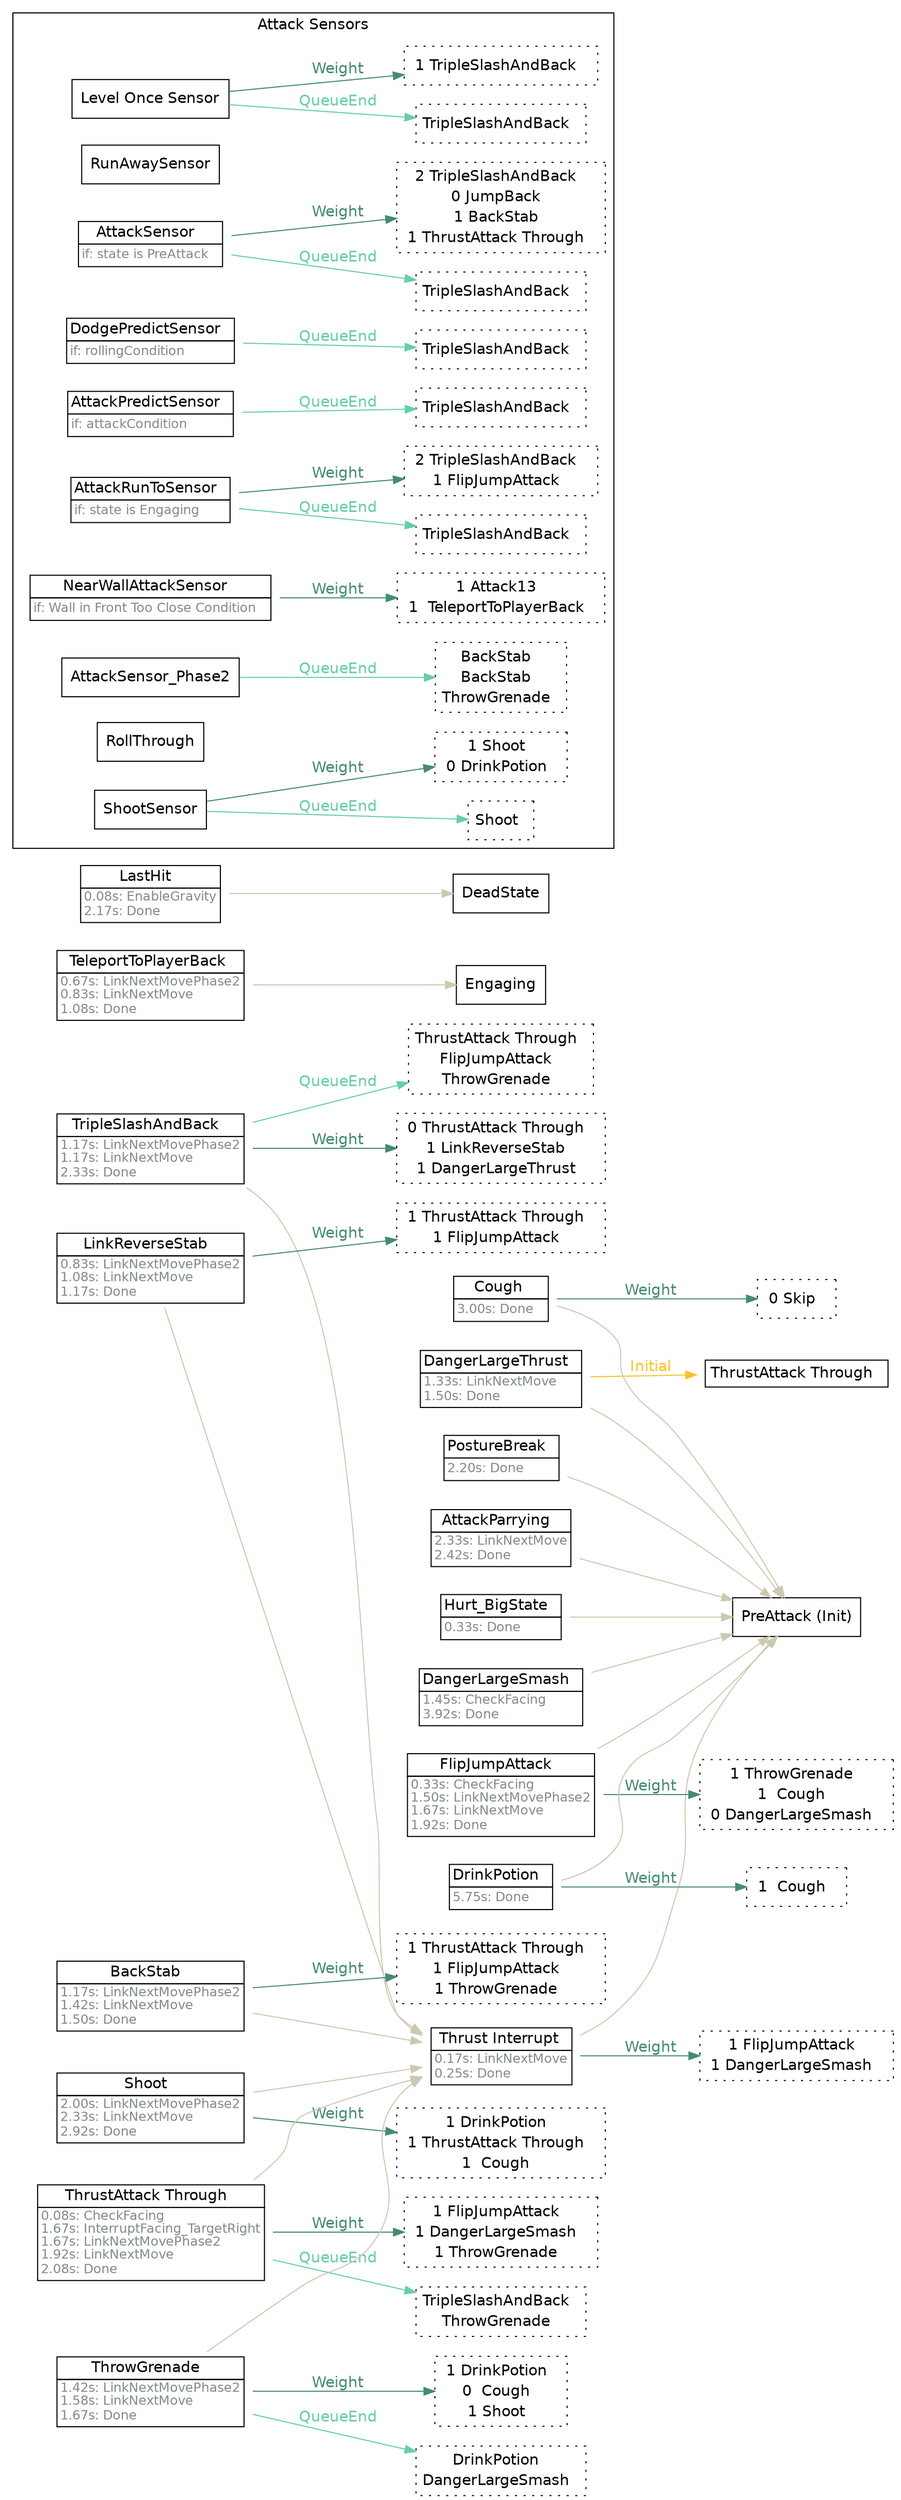 strict digraph "Foo" {
	"rankdir"="LR";
	node ["shape"="box", "fontname"="Helvetica"];
	edge ["fontname"="Helvetica"];
	"TripleSlashAndBack" ["shape"="plaintext", "label"=<<TABLE border="0" cellborder="1" cellspacing="0" cellpadding="2"><TR><TD >TripleSlashAndBack  </TD></TR><TR><TD align="left" balign="left"><FONT point-size="12" color="azure4">1.17s: LinkNextMovePhase2<br/>1.17s: LinkNextMove<br/>2.33s: Done</FONT>  </TD></TR></TABLE>>]
	"TripleSlashAndBack" -> " Thrust Interrupt"  ["color"="cornsilk3", "fontcolor"="cornsilk3"]
	"TripleSlashAndBack_linked" ["shape"="box", "style"="dotted", "label"=<<TABLE border="0" cellborder="0" cellspacing="0" cellpadding="2"><TR><TD>ThrustAttack Through  </TD></TR><TR><TD>FlipJumpAttack  </TD></TR><TR><TD>ThrowGrenade  </TD></TR></TABLE>>, "margin"="0.05"]
	"TripleSlashAndBack" -> "TripleSlashAndBack_linked"  ["label"="QueueEnd", "color"="aquamarine3", "fontcolor"="aquamarine3"]
	"TripleSlashAndBack_mustuse" ["shape"="plaintext", "label"=<<TABLE border="0" cellborder="1" cellspacing="0" cellpadding="4"><TR><TD>LinkReverseStab  </TD></TR><TR><TD>DangerLargeThrust  </TD></TR></TABLE>>]
	"TripleSlashAndBack" -> "TripleSlashAndBack_mustuse"  ["label"="Initial", "color"="goldenrod1", "fontcolor"="goldenrod1"]
	"TripleSlashAndBack_mustuse" ["shape"="box", "style"="dotted", "label"=<<TABLE border="0" cellborder="0" cellspacing="0" cellpadding="2"><TR><TD>0 ThrustAttack Through  </TD></TR><TR><TD>1 LinkReverseStab  </TD></TR><TR><TD>1 DangerLargeThrust  </TD></TR></TABLE>>]
	"TripleSlashAndBack" -> "TripleSlashAndBack_mustuse"  ["label"="Weight", "color"="aquamarine4", "fontcolor"="aquamarine4"]
	" Cough" ["shape"="plaintext", "label"=<<TABLE border="0" cellborder="1" cellspacing="0" cellpadding="2"><TR><TD > Cough  </TD></TR><TR><TD align="left" balign="left"><FONT point-size="12" color="azure4">3.00s: Done</FONT>  </TD></TR></TABLE>>]
	" Cough" -> "PreAttack"  ["color"="cornsilk3", "fontcolor"="cornsilk3"]
	" Cough_mustuse" ["shape"="box", "style"="dotted", "label"=<<TABLE border="0" cellborder="0" cellspacing="0" cellpadding="2"><TR><TD>0 Skip  </TD></TR></TABLE>>]
	" Cough" -> " Cough_mustuse"  ["label"="Weight", "color"="aquamarine4", "fontcolor"="aquamarine4"]
	" Thrust Interrupt" ["shape"="plaintext", "label"=<<TABLE border="0" cellborder="1" cellspacing="0" cellpadding="2"><TR><TD > Thrust Interrupt  </TD></TR><TR><TD align="left" balign="left"><FONT point-size="12" color="azure4">0.17s: LinkNextMove<br/>0.25s: Done</FONT>  </TD></TR></TABLE>>]
	" Thrust Interrupt" -> "PreAttack"  ["color"="cornsilk3", "fontcolor"="cornsilk3"]
	" Thrust Interrupt_mustuse" ["shape"="box", "style"="dotted", "label"=<<TABLE border="0" cellborder="0" cellspacing="0" cellpadding="2"><TR><TD>1 FlipJumpAttack  </TD></TR><TR><TD>1 DangerLargeSmash  </TD></TR></TABLE>>]
	" Thrust Interrupt" -> " Thrust Interrupt_mustuse"  ["label"="Weight", "color"="aquamarine4", "fontcolor"="aquamarine4"]
	"DangerLargeThrust" ["shape"="plaintext", "label"=<<TABLE border="0" cellborder="1" cellspacing="0" cellpadding="2"><TR><TD >DangerLargeThrust  </TD></TR><TR><TD align="left" balign="left"><FONT point-size="12" color="azure4">1.33s: LinkNextMove<br/>1.50s: Done</FONT>  </TD></TR></TABLE>>]
	"DangerLargeThrust" -> "PreAttack"  ["color"="cornsilk3", "fontcolor"="cornsilk3"]
	"DangerLargeThrust_mustuse" ["shape"="plaintext", "label"=<<TABLE border="0" cellborder="1" cellspacing="0" cellpadding="4"><TR><TD>ThrustAttack Through  </TD></TR></TABLE>>]
	"DangerLargeThrust" -> "DangerLargeThrust_mustuse"  ["label"="Initial", "color"="goldenrod1", "fontcolor"="goldenrod1"]
	"LinkReverseStab" ["shape"="plaintext", "label"=<<TABLE border="0" cellborder="1" cellspacing="0" cellpadding="2"><TR><TD >LinkReverseStab  </TD></TR><TR><TD align="left" balign="left"><FONT point-size="12" color="azure4">0.83s: LinkNextMovePhase2<br/>1.08s: LinkNextMove<br/>1.17s: Done</FONT>  </TD></TR></TABLE>>]
	"LinkReverseStab" -> " Thrust Interrupt"  ["color"="cornsilk3", "fontcolor"="cornsilk3"]
	"LinkReverseStab_mustuse" ["shape"="box", "style"="dotted", "label"=<<TABLE border="0" cellborder="0" cellspacing="0" cellpadding="2"><TR><TD>1 ThrustAttack Through  </TD></TR><TR><TD>1 FlipJumpAttack  </TD></TR></TABLE>>]
	"LinkReverseStab" -> "LinkReverseStab_mustuse"  ["label"="Weight", "color"="aquamarine4", "fontcolor"="aquamarine4"]
	"Shoot" ["shape"="plaintext", "label"=<<TABLE border="0" cellborder="1" cellspacing="0" cellpadding="2"><TR><TD >Shoot  </TD></TR><TR><TD align="left" balign="left"><FONT point-size="12" color="azure4">2.00s: LinkNextMovePhase2<br/>2.33s: LinkNextMove<br/>2.92s: Done</FONT>  </TD></TR></TABLE>>]
	"Shoot" -> " Thrust Interrupt"  ["color"="cornsilk3", "fontcolor"="cornsilk3"]
	"Shoot_mustuse" ["shape"="box", "style"="dotted", "label"=<<TABLE border="0" cellborder="0" cellspacing="0" cellpadding="2"><TR><TD>1 DrinkPotion  </TD></TR><TR><TD>1 ThrustAttack Through  </TD></TR><TR><TD>1  Cough  </TD></TR></TABLE>>]
	"Shoot" -> "Shoot_mustuse"  ["label"="Weight", "color"="aquamarine4", "fontcolor"="aquamarine4"]
	"ThrustAttack Through" ["shape"="plaintext", "label"=<<TABLE border="0" cellborder="1" cellspacing="0" cellpadding="2"><TR><TD >ThrustAttack Through  </TD></TR><TR><TD align="left" balign="left"><FONT point-size="12" color="azure4">0.08s: CheckFacing<br/>1.67s: InterruptFacing_TargetRight<br/>1.67s: LinkNextMovePhase2<br/>1.92s: LinkNextMove<br/>2.08s: Done</FONT>  </TD></TR></TABLE>>]
	"ThrustAttack Through" -> " Thrust Interrupt"  ["color"="cornsilk3", "fontcolor"="cornsilk3"]
	"ThrustAttack Through_linked" ["shape"="box", "style"="dotted", "label"=<<TABLE border="0" cellborder="0" cellspacing="0" cellpadding="2"><TR><TD>TripleSlashAndBack  </TD></TR><TR><TD>ThrowGrenade  </TD></TR></TABLE>>, "margin"="0.05"]
	"ThrustAttack Through" -> "ThrustAttack Through_linked"  ["label"="QueueEnd", "color"="aquamarine3", "fontcolor"="aquamarine3"]
	"ThrustAttack Through_mustuse" ["shape"="box", "style"="dotted", "label"=<<TABLE border="0" cellborder="0" cellspacing="0" cellpadding="2"><TR><TD>1 FlipJumpAttack  </TD></TR><TR><TD>1 DangerLargeSmash  </TD></TR><TR><TD>1 ThrowGrenade  </TD></TR></TABLE>>]
	"ThrustAttack Through" -> "ThrustAttack Through_mustuse"  ["label"="Weight", "color"="aquamarine4", "fontcolor"="aquamarine4"]
	"FlipJumpAttack" ["shape"="plaintext", "label"=<<TABLE border="0" cellborder="1" cellspacing="0" cellpadding="2"><TR><TD >FlipJumpAttack  </TD></TR><TR><TD align="left" balign="left"><FONT point-size="12" color="azure4">0.33s: CheckFacing<br/>1.50s: LinkNextMovePhase2<br/>1.67s: LinkNextMove<br/>1.92s: Done</FONT>  </TD></TR></TABLE>>]
	"FlipJumpAttack" -> "PreAttack"  ["color"="cornsilk3", "fontcolor"="cornsilk3"]
	"FlipJumpAttack_mustuse" ["shape"="box", "style"="dotted", "label"=<<TABLE border="0" cellborder="0" cellspacing="0" cellpadding="2"><TR><TD>1 ThrowGrenade  </TD></TR><TR><TD>1  Cough  </TD></TR><TR><TD>0 DangerLargeSmash  </TD></TR></TABLE>>]
	"FlipJumpAttack" -> "FlipJumpAttack_mustuse"  ["label"="Weight", "color"="aquamarine4", "fontcolor"="aquamarine4"]
	"DangerLargeSmash" ["shape"="plaintext", "label"=<<TABLE border="0" cellborder="1" cellspacing="0" cellpadding="2"><TR><TD >DangerLargeSmash  </TD></TR><TR><TD align="left" balign="left"><FONT point-size="12" color="azure4">1.45s: CheckFacing<br/>3.92s: Done</FONT>  </TD></TR></TABLE>>]
	"DangerLargeSmash" -> "PreAttack"  ["color"="cornsilk3", "fontcolor"="cornsilk3"]
	"BackStab" ["shape"="plaintext", "label"=<<TABLE border="0" cellborder="1" cellspacing="0" cellpadding="2"><TR><TD >BackStab  </TD></TR><TR><TD align="left" balign="left"><FONT point-size="12" color="azure4">1.17s: LinkNextMovePhase2<br/>1.42s: LinkNextMove<br/>1.50s: Done</FONT>  </TD></TR></TABLE>>]
	"BackStab" -> " Thrust Interrupt"  ["color"="cornsilk3", "fontcolor"="cornsilk3"]
	"BackStab_mustuse" ["shape"="box", "style"="dotted", "label"=<<TABLE border="0" cellborder="0" cellspacing="0" cellpadding="2"><TR><TD>1 ThrustAttack Through  </TD></TR><TR><TD>1 FlipJumpAttack  </TD></TR><TR><TD>1 ThrowGrenade  </TD></TR></TABLE>>]
	"BackStab" -> "BackStab_mustuse"  ["label"="Weight", "color"="aquamarine4", "fontcolor"="aquamarine4"]
	"ThrowGrenade" ["shape"="plaintext", "label"=<<TABLE border="0" cellborder="1" cellspacing="0" cellpadding="2"><TR><TD >ThrowGrenade  </TD></TR><TR><TD align="left" balign="left"><FONT point-size="12" color="azure4">1.42s: LinkNextMovePhase2<br/>1.58s: LinkNextMove<br/>1.67s: Done</FONT>  </TD></TR></TABLE>>]
	"ThrowGrenade" -> " Thrust Interrupt"  ["color"="cornsilk3", "fontcolor"="cornsilk3"]
	"ThrowGrenade_linked" ["shape"="box", "style"="dotted", "label"=<<TABLE border="0" cellborder="0" cellspacing="0" cellpadding="2"><TR><TD>DrinkPotion  </TD></TR><TR><TD>DangerLargeSmash  </TD></TR></TABLE>>, "margin"="0.05"]
	"ThrowGrenade" -> "ThrowGrenade_linked"  ["label"="QueueEnd", "color"="aquamarine3", "fontcolor"="aquamarine3"]
	"ThrowGrenade_mustuse" ["shape"="box", "style"="dotted", "label"=<<TABLE border="0" cellborder="0" cellspacing="0" cellpadding="2"><TR><TD>1 DrinkPotion  </TD></TR><TR><TD>0  Cough  </TD></TR><TR><TD>1 Shoot  </TD></TR></TABLE>>]
	"ThrowGrenade" -> "ThrowGrenade_mustuse"  ["label"="Weight", "color"="aquamarine4", "fontcolor"="aquamarine4"]
	"DrinkPotion" ["shape"="plaintext", "label"=<<TABLE border="0" cellborder="1" cellspacing="0" cellpadding="2"><TR><TD >DrinkPotion  </TD></TR><TR><TD align="left" balign="left"><FONT point-size="12" color="azure4">5.75s: Done</FONT>  </TD></TR></TABLE>>]
	"DrinkPotion" -> "PreAttack"  ["color"="cornsilk3", "fontcolor"="cornsilk3"]
	"DrinkPotion_mustuse" ["shape"="box", "style"="dotted", "label"=<<TABLE border="0" cellborder="0" cellspacing="0" cellpadding="2"><TR><TD>1  Cough  </TD></TR></TABLE>>]
	"DrinkPotion" -> "DrinkPotion_mustuse"  ["label"="Weight", "color"="aquamarine4", "fontcolor"="aquamarine4"]
	" TeleportToPlayerBack" ["shape"="plaintext", "label"=<<TABLE border="0" cellborder="1" cellspacing="0" cellpadding="2"><TR><TD > TeleportToPlayerBack  </TD></TR><TR><TD align="left" balign="left"><FONT point-size="12" color="azure4">0.67s: LinkNextMovePhase2<br/>0.83s: LinkNextMove<br/>1.08s: Done</FONT>  </TD></TR></TABLE>>]
	" TeleportToPlayerBack" -> "Engaging"  ["color"="cornsilk3", "fontcolor"="cornsilk3"]
	"AttackParrying" ["shape"="plaintext", "label"=<<TABLE border="0" cellborder="1" cellspacing="0" cellpadding="2"><TR><TD >AttackParrying  </TD></TR><TR><TD align="left" balign="left"><FONT point-size="12" color="azure4">2.33s: LinkNextMove<br/>2.42s: Done</FONT>  </TD></TR></TABLE>>]
	"AttackParrying" -> "PreAttack"  ["color"="cornsilk3", "fontcolor"="cornsilk3"]
	"Hurt_BigState" ["shape"="plaintext", "label"=<<TABLE border="0" cellborder="1" cellspacing="0" cellpadding="2"><TR><TD >Hurt_BigState  </TD></TR><TR><TD align="left" balign="left"><FONT point-size="12" color="azure4">0.33s: Done</FONT>  </TD></TR></TABLE>>]
	"Hurt_BigState" -> "PreAttack"  ["color"="cornsilk3", "fontcolor"="cornsilk3"]
	"LastHit" ["shape"="plaintext", "label"=<<TABLE border="0" cellborder="1" cellspacing="0" cellpadding="2"><TR><TD >LastHit  </TD></TR><TR><TD align="left" balign="left"><FONT point-size="12" color="azure4">0.08s: EnableGravity<br/>2.17s: Done</FONT>  </TD></TR></TABLE>>]
	"LastHit" -> "DeadState"  ["color"="cornsilk3", "fontcolor"="cornsilk3"]
	"PostureBreak" ["shape"="plaintext", "label"=<<TABLE border="0" cellborder="1" cellspacing="0" cellpadding="2"><TR><TD >PostureBreak  </TD></TR><TR><TD align="left" balign="left"><FONT point-size="12" color="azure4">2.20s: Done</FONT>  </TD></TR></TABLE>>]
	"PostureBreak" -> "PreAttack"  ["color"="cornsilk3", "fontcolor"="cornsilk3"]
	"PreAttack" ["label"="PreAttack (Init)"]
	subgraph "cluster_attacksensors" {
		"rank"="sink";
		"label"="Attack Sensors";
		"fontname"="Helvetica";
		"Level Once Sensor" ["label"="Level Once Sensor"]
		"Level Once Sensor_linked" ["shape"="box", "style"="dotted", "label"=<<TABLE border="0" cellborder="0" cellspacing="0" cellpadding="2"><TR><TD>TripleSlashAndBack  </TD></TR></TABLE>>, "margin"="0.05"]
		"Level Once Sensor" -> "Level Once Sensor_linked"  ["label"="QueueEnd", "color"="aquamarine3", "fontcolor"="aquamarine3"]
		"Level Once Sensor_mustuse" ["shape"="box", "style"="dotted", "label"=<<TABLE border="0" cellborder="0" cellspacing="0" cellpadding="2"><TR><TD>1 TripleSlashAndBack  </TD></TR></TABLE>>]
		"Level Once Sensor" -> "Level Once Sensor_mustuse"  ["label"="Weight", "color"="aquamarine4", "fontcolor"="aquamarine4"]
		"RunAwaySensor" ["label"="RunAwaySensor"]
		"AttackSensor" ["shape"="plaintext", "label"=<<TABLE border="0" cellborder="1" cellspacing="0" cellpadding="2"><TR><TD >AttackSensor  </TD></TR><TR><TD align="left" balign="left"><FONT point-size="12" color="azure4">if: state is PreAttack</FONT>  </TD></TR></TABLE>>]
		"AttackSensor_linked" ["shape"="box", "style"="dotted", "label"=<<TABLE border="0" cellborder="0" cellspacing="0" cellpadding="2"><TR><TD>TripleSlashAndBack  </TD></TR></TABLE>>, "margin"="0.05"]
		"AttackSensor" -> "AttackSensor_linked"  ["label"="QueueEnd", "color"="aquamarine3", "fontcolor"="aquamarine3"]
		"AttackSensor_mustuse" ["shape"="plaintext", "label"=<<TABLE border="0" cellborder="1" cellspacing="0" cellpadding="4"><TR><TD> Cough  </TD></TR></TABLE>>]
		"AttackSensor" -> "AttackSensor_mustuse"  ["label"="Initial", "color"="goldenrod1", "fontcolor"="goldenrod1"]
		"AttackSensor_mustuse" ["shape"="box", "style"="dotted", "label"=<<TABLE border="0" cellborder="0" cellspacing="0" cellpadding="2"><TR><TD>2 TripleSlashAndBack  </TD></TR><TR><TD>0 JumpBack  </TD></TR><TR><TD>1 BackStab  </TD></TR><TR><TD>1 ThrustAttack Through  </TD></TR></TABLE>>]
		"AttackSensor" -> "AttackSensor_mustuse"  ["label"="Weight", "color"="aquamarine4", "fontcolor"="aquamarine4"]
		"DodgePredictSensor" ["shape"="plaintext", "label"=<<TABLE border="0" cellborder="1" cellspacing="0" cellpadding="2"><TR><TD >DodgePredictSensor  </TD></TR><TR><TD align="left" balign="left"><FONT point-size="12" color="azure4">if: rollingCondition</FONT>  </TD></TR></TABLE>>]
		"DodgePredictSensor_linked" ["shape"="box", "style"="dotted", "label"=<<TABLE border="0" cellborder="0" cellspacing="0" cellpadding="2"><TR><TD>TripleSlashAndBack  </TD></TR></TABLE>>, "margin"="0.05"]
		"DodgePredictSensor" -> "DodgePredictSensor_linked"  ["label"="QueueEnd", "color"="aquamarine3", "fontcolor"="aquamarine3"]
		"AttackPredictSensor" ["shape"="plaintext", "label"=<<TABLE border="0" cellborder="1" cellspacing="0" cellpadding="2"><TR><TD >AttackPredictSensor  </TD></TR><TR><TD align="left" balign="left"><FONT point-size="12" color="azure4">if: attackCondition</FONT>  </TD></TR></TABLE>>]
		"AttackPredictSensor_linked" ["shape"="box", "style"="dotted", "label"=<<TABLE border="0" cellborder="0" cellspacing="0" cellpadding="2"><TR><TD>TripleSlashAndBack  </TD></TR></TABLE>>, "margin"="0.05"]
		"AttackPredictSensor" -> "AttackPredictSensor_linked"  ["label"="QueueEnd", "color"="aquamarine3", "fontcolor"="aquamarine3"]
		"AttackRunToSensor" ["shape"="plaintext", "label"=<<TABLE border="0" cellborder="1" cellspacing="0" cellpadding="2"><TR><TD >AttackRunToSensor  </TD></TR><TR><TD align="left" balign="left"><FONT point-size="12" color="azure4">if: state is Engaging</FONT>  </TD></TR></TABLE>>]
		"AttackRunToSensor_linked" ["shape"="box", "style"="dotted", "label"=<<TABLE border="0" cellborder="0" cellspacing="0" cellpadding="2"><TR><TD>TripleSlashAndBack  </TD></TR></TABLE>>, "margin"="0.05"]
		"AttackRunToSensor" -> "AttackRunToSensor_linked"  ["label"="QueueEnd", "color"="aquamarine3", "fontcolor"="aquamarine3"]
		"AttackRunToSensor_mustuse" ["shape"="box", "style"="dotted", "label"=<<TABLE border="0" cellborder="0" cellspacing="0" cellpadding="2"><TR><TD>2 TripleSlashAndBack  </TD></TR><TR><TD>1 FlipJumpAttack  </TD></TR></TABLE>>]
		"AttackRunToSensor" -> "AttackRunToSensor_mustuse"  ["label"="Weight", "color"="aquamarine4", "fontcolor"="aquamarine4"]
		"NearWallAttackSensor" ["shape"="plaintext", "label"=<<TABLE border="0" cellborder="1" cellspacing="0" cellpadding="2"><TR><TD >NearWallAttackSensor  </TD></TR><TR><TD align="left" balign="left"><FONT point-size="12" color="azure4">if: Wall in Front Too Close Condition</FONT>  </TD></TR></TABLE>>]
		"NearWallAttackSensor_mustuse" ["shape"="box", "style"="dotted", "label"=<<TABLE border="0" cellborder="0" cellspacing="0" cellpadding="2"><TR><TD>1 Attack13  </TD></TR><TR><TD>1  TeleportToPlayerBack  </TD></TR></TABLE>>]
		"NearWallAttackSensor" -> "NearWallAttackSensor_mustuse"  ["label"="Weight", "color"="aquamarine4", "fontcolor"="aquamarine4"]
		"AttackSensor_Phase2" ["label"="AttackSensor_Phase2"]
		"AttackSensor_Phase2_linked" ["shape"="box", "style"="dotted", "label"=<<TABLE border="0" cellborder="0" cellspacing="0" cellpadding="2"><TR><TD>BackStab  </TD></TR><TR><TD>BackStab  </TD></TR><TR><TD>ThrowGrenade  </TD></TR></TABLE>>, "margin"="0.05"]
		"AttackSensor_Phase2" -> "AttackSensor_Phase2_linked"  ["label"="QueueEnd", "color"="aquamarine3", "fontcolor"="aquamarine3"]
		"RollThrough" ["label"="RollThrough"]
		"ShootSensor" ["label"="ShootSensor"]
		"ShootSensor_linked" ["shape"="box", "style"="dotted", "label"=<<TABLE border="0" cellborder="0" cellspacing="0" cellpadding="2"><TR><TD>Shoot  </TD></TR></TABLE>>, "margin"="0.05"]
		"ShootSensor" -> "ShootSensor_linked"  ["label"="QueueEnd", "color"="aquamarine3", "fontcolor"="aquamarine3"]
		"ShootSensor_mustuse" ["shape"="box", "style"="dotted", "label"=<<TABLE border="0" cellborder="0" cellspacing="0" cellpadding="2"><TR><TD>1 Shoot  </TD></TR><TR><TD>0 DrinkPotion  </TD></TR></TABLE>>]
		"ShootSensor" -> "ShootSensor_mustuse"  ["label"="Weight", "color"="aquamarine4", "fontcolor"="aquamarine4"]
	}
	
}
